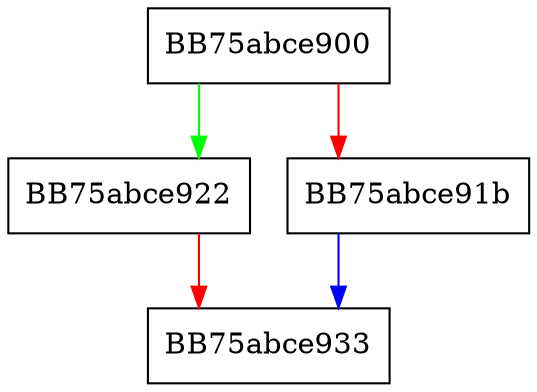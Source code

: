 digraph GetDetails {
  node [shape="box"];
  graph [splines=ortho];
  BB75abce900 -> BB75abce922 [color="green"];
  BB75abce900 -> BB75abce91b [color="red"];
  BB75abce91b -> BB75abce933 [color="blue"];
  BB75abce922 -> BB75abce933 [color="red"];
}